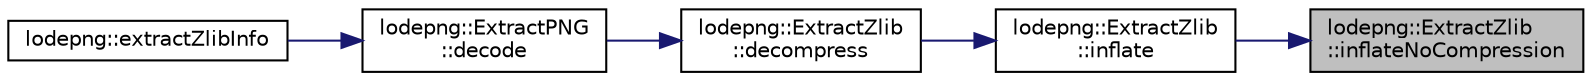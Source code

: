 digraph "lodepng::ExtractZlib::inflateNoCompression"
{
 // LATEX_PDF_SIZE
  edge [fontname="Helvetica",fontsize="10",labelfontname="Helvetica",labelfontsize="10"];
  node [fontname="Helvetica",fontsize="10",shape=record];
  rankdir="RL";
  Node1 [label="lodepng::ExtractZlib\l::inflateNoCompression",height=0.2,width=0.4,color="black", fillcolor="grey75", style="filled", fontcolor="black",tooltip=" "];
  Node1 -> Node2 [dir="back",color="midnightblue",fontsize="10",style="solid",fontname="Helvetica"];
  Node2 [label="lodepng::ExtractZlib\l::inflate",height=0.2,width=0.4,color="black", fillcolor="white", style="filled",URL="$structlodepng_1_1_extract_zlib.html#a606a82f96f4863b341af88ef695cf339",tooltip=" "];
  Node2 -> Node3 [dir="back",color="midnightblue",fontsize="10",style="solid",fontname="Helvetica"];
  Node3 [label="lodepng::ExtractZlib\l::decompress",height=0.2,width=0.4,color="black", fillcolor="white", style="filled",URL="$structlodepng_1_1_extract_zlib.html#a4d0e9107af5e27950db26ce61aaed22c",tooltip=" "];
  Node3 -> Node4 [dir="back",color="midnightblue",fontsize="10",style="solid",fontname="Helvetica"];
  Node4 [label="lodepng::ExtractPNG\l::decode",height=0.2,width=0.4,color="black", fillcolor="white", style="filled",URL="$structlodepng_1_1_extract_p_n_g.html#ad4aafed2aea465ebc5017cd4d18f14be",tooltip=" "];
  Node4 -> Node5 [dir="back",color="midnightblue",fontsize="10",style="solid",fontname="Helvetica"];
  Node5 [label="lodepng::extractZlibInfo",height=0.2,width=0.4,color="black", fillcolor="white", style="filled",URL="$namespacelodepng.html#af44918fa7ca97b090a1578b429b20013",tooltip=" "];
}
